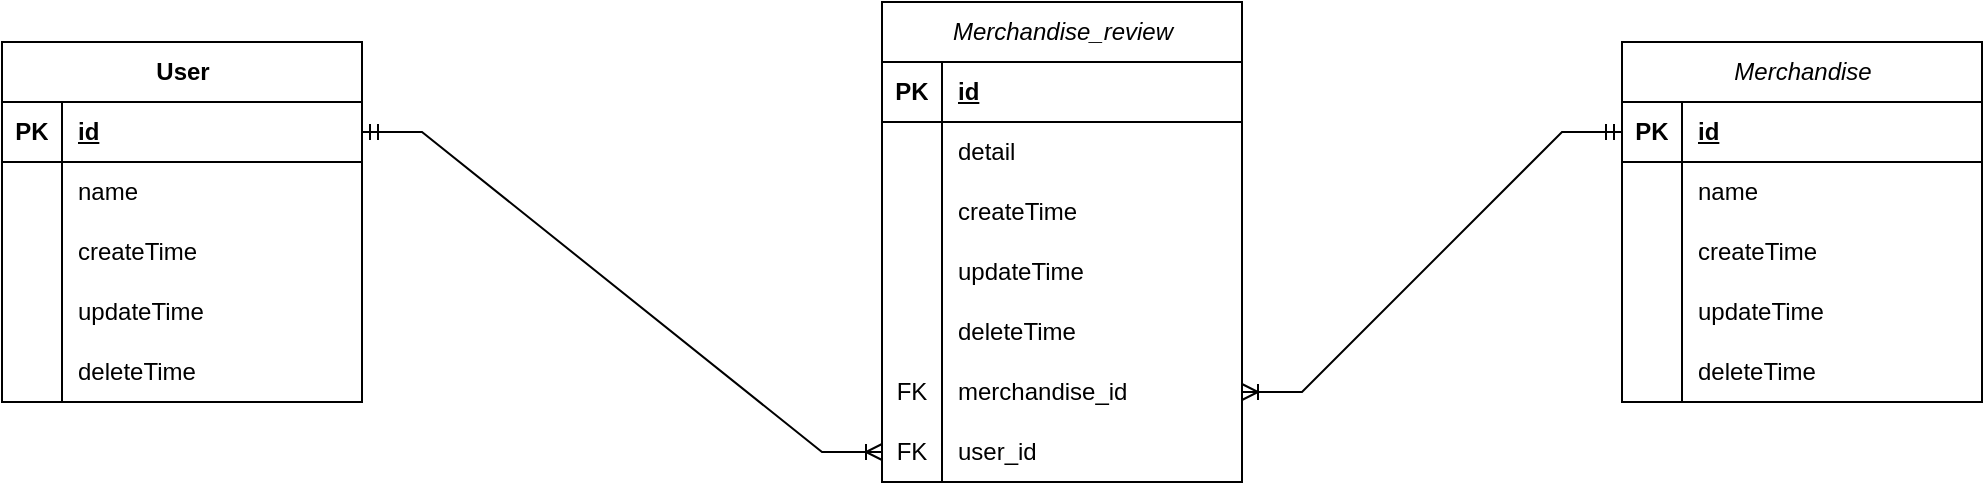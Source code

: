 <mxfile version="24.3.1" type="github">
  <diagram id="C5RBs43oDa-KdzZeNtuy" name="Page-1">
    <mxGraphModel dx="2261" dy="746" grid="1" gridSize="10" guides="1" tooltips="1" connect="1" arrows="1" fold="1" page="1" pageScale="1" pageWidth="827" pageHeight="1169" math="0" shadow="0">
      <root>
        <mxCell id="WIyWlLk6GJQsqaUBKTNV-0" />
        <mxCell id="WIyWlLk6GJQsqaUBKTNV-1" parent="WIyWlLk6GJQsqaUBKTNV-0" />
        <mxCell id="OuqVFyGxGTYDnqcFk8EL-24" value="User" style="shape=table;startSize=30;container=1;collapsible=1;childLayout=tableLayout;fixedRows=1;rowLines=0;fontStyle=1;align=center;resizeLast=1;html=1;labelBackgroundColor=none;" vertex="1" parent="WIyWlLk6GJQsqaUBKTNV-1">
          <mxGeometry x="-80" y="190" width="180" height="180" as="geometry" />
        </mxCell>
        <mxCell id="OuqVFyGxGTYDnqcFk8EL-25" value="" style="shape=tableRow;horizontal=0;startSize=0;swimlaneHead=0;swimlaneBody=0;fillColor=none;collapsible=0;dropTarget=0;points=[[0,0.5],[1,0.5]];portConstraint=eastwest;top=0;left=0;right=0;bottom=1;" vertex="1" parent="OuqVFyGxGTYDnqcFk8EL-24">
          <mxGeometry y="30" width="180" height="30" as="geometry" />
        </mxCell>
        <mxCell id="OuqVFyGxGTYDnqcFk8EL-26" value="PK" style="shape=partialRectangle;connectable=0;fillColor=none;top=0;left=0;bottom=0;right=0;fontStyle=1;overflow=hidden;whiteSpace=wrap;html=1;" vertex="1" parent="OuqVFyGxGTYDnqcFk8EL-25">
          <mxGeometry width="30" height="30" as="geometry">
            <mxRectangle width="30" height="30" as="alternateBounds" />
          </mxGeometry>
        </mxCell>
        <mxCell id="OuqVFyGxGTYDnqcFk8EL-27" value="id" style="shape=partialRectangle;connectable=0;fillColor=none;top=0;left=0;bottom=0;right=0;align=left;spacingLeft=6;fontStyle=5;overflow=hidden;whiteSpace=wrap;html=1;" vertex="1" parent="OuqVFyGxGTYDnqcFk8EL-25">
          <mxGeometry x="30" width="150" height="30" as="geometry">
            <mxRectangle width="150" height="30" as="alternateBounds" />
          </mxGeometry>
        </mxCell>
        <mxCell id="OuqVFyGxGTYDnqcFk8EL-28" value="" style="shape=tableRow;horizontal=0;startSize=0;swimlaneHead=0;swimlaneBody=0;fillColor=none;collapsible=0;dropTarget=0;points=[[0,0.5],[1,0.5]];portConstraint=eastwest;top=0;left=0;right=0;bottom=0;" vertex="1" parent="OuqVFyGxGTYDnqcFk8EL-24">
          <mxGeometry y="60" width="180" height="30" as="geometry" />
        </mxCell>
        <mxCell id="OuqVFyGxGTYDnqcFk8EL-29" value="" style="shape=partialRectangle;connectable=0;fillColor=none;top=0;left=0;bottom=0;right=0;editable=1;overflow=hidden;whiteSpace=wrap;html=1;" vertex="1" parent="OuqVFyGxGTYDnqcFk8EL-28">
          <mxGeometry width="30" height="30" as="geometry">
            <mxRectangle width="30" height="30" as="alternateBounds" />
          </mxGeometry>
        </mxCell>
        <mxCell id="OuqVFyGxGTYDnqcFk8EL-30" value="name" style="shape=partialRectangle;connectable=0;fillColor=none;top=0;left=0;bottom=0;right=0;align=left;spacingLeft=6;overflow=hidden;whiteSpace=wrap;html=1;" vertex="1" parent="OuqVFyGxGTYDnqcFk8EL-28">
          <mxGeometry x="30" width="150" height="30" as="geometry">
            <mxRectangle width="150" height="30" as="alternateBounds" />
          </mxGeometry>
        </mxCell>
        <mxCell id="OuqVFyGxGTYDnqcFk8EL-31" value="" style="shape=tableRow;horizontal=0;startSize=0;swimlaneHead=0;swimlaneBody=0;fillColor=none;collapsible=0;dropTarget=0;points=[[0,0.5],[1,0.5]];portConstraint=eastwest;top=0;left=0;right=0;bottom=0;" vertex="1" parent="OuqVFyGxGTYDnqcFk8EL-24">
          <mxGeometry y="90" width="180" height="30" as="geometry" />
        </mxCell>
        <mxCell id="OuqVFyGxGTYDnqcFk8EL-32" value="" style="shape=partialRectangle;connectable=0;fillColor=none;top=0;left=0;bottom=0;right=0;editable=1;overflow=hidden;whiteSpace=wrap;html=1;" vertex="1" parent="OuqVFyGxGTYDnqcFk8EL-31">
          <mxGeometry width="30" height="30" as="geometry">
            <mxRectangle width="30" height="30" as="alternateBounds" />
          </mxGeometry>
        </mxCell>
        <mxCell id="OuqVFyGxGTYDnqcFk8EL-33" value="createTime" style="shape=partialRectangle;connectable=0;fillColor=none;top=0;left=0;bottom=0;right=0;align=left;spacingLeft=6;overflow=hidden;whiteSpace=wrap;html=1;" vertex="1" parent="OuqVFyGxGTYDnqcFk8EL-31">
          <mxGeometry x="30" width="150" height="30" as="geometry">
            <mxRectangle width="150" height="30" as="alternateBounds" />
          </mxGeometry>
        </mxCell>
        <mxCell id="OuqVFyGxGTYDnqcFk8EL-34" value="" style="shape=tableRow;horizontal=0;startSize=0;swimlaneHead=0;swimlaneBody=0;fillColor=none;collapsible=0;dropTarget=0;points=[[0,0.5],[1,0.5]];portConstraint=eastwest;top=0;left=0;right=0;bottom=0;" vertex="1" parent="OuqVFyGxGTYDnqcFk8EL-24">
          <mxGeometry y="120" width="180" height="30" as="geometry" />
        </mxCell>
        <mxCell id="OuqVFyGxGTYDnqcFk8EL-35" value="" style="shape=partialRectangle;connectable=0;fillColor=none;top=0;left=0;bottom=0;right=0;editable=1;overflow=hidden;whiteSpace=wrap;html=1;" vertex="1" parent="OuqVFyGxGTYDnqcFk8EL-34">
          <mxGeometry width="30" height="30" as="geometry">
            <mxRectangle width="30" height="30" as="alternateBounds" />
          </mxGeometry>
        </mxCell>
        <mxCell id="OuqVFyGxGTYDnqcFk8EL-36" value="&lt;span style=&quot;text-wrap: nowrap;&quot;&gt;updateTime&lt;/span&gt;" style="shape=partialRectangle;connectable=0;fillColor=none;top=0;left=0;bottom=0;right=0;align=left;spacingLeft=6;overflow=hidden;whiteSpace=wrap;html=1;" vertex="1" parent="OuqVFyGxGTYDnqcFk8EL-34">
          <mxGeometry x="30" width="150" height="30" as="geometry">
            <mxRectangle width="150" height="30" as="alternateBounds" />
          </mxGeometry>
        </mxCell>
        <mxCell id="OuqVFyGxGTYDnqcFk8EL-37" value="" style="shape=tableRow;horizontal=0;startSize=0;swimlaneHead=0;swimlaneBody=0;fillColor=none;collapsible=0;dropTarget=0;points=[[0,0.5],[1,0.5]];portConstraint=eastwest;top=0;left=0;right=0;bottom=0;" vertex="1" parent="OuqVFyGxGTYDnqcFk8EL-24">
          <mxGeometry y="150" width="180" height="30" as="geometry" />
        </mxCell>
        <mxCell id="OuqVFyGxGTYDnqcFk8EL-38" value="" style="shape=partialRectangle;connectable=0;fillColor=none;top=0;left=0;bottom=0;right=0;editable=1;overflow=hidden;whiteSpace=wrap;html=1;" vertex="1" parent="OuqVFyGxGTYDnqcFk8EL-37">
          <mxGeometry width="30" height="30" as="geometry">
            <mxRectangle width="30" height="30" as="alternateBounds" />
          </mxGeometry>
        </mxCell>
        <mxCell id="OuqVFyGxGTYDnqcFk8EL-39" value="&lt;span style=&quot;text-wrap: nowrap;&quot;&gt;deleteTime&lt;/span&gt;" style="shape=partialRectangle;connectable=0;fillColor=none;top=0;left=0;bottom=0;right=0;align=left;spacingLeft=6;overflow=hidden;whiteSpace=wrap;html=1;" vertex="1" parent="OuqVFyGxGTYDnqcFk8EL-37">
          <mxGeometry x="30" width="150" height="30" as="geometry">
            <mxRectangle width="150" height="30" as="alternateBounds" />
          </mxGeometry>
        </mxCell>
        <mxCell id="OuqVFyGxGTYDnqcFk8EL-40" value="&lt;span style=&quot;font-style: italic; font-weight: 400;&quot;&gt;Merchandise&lt;/span&gt;" style="shape=table;startSize=30;container=1;collapsible=1;childLayout=tableLayout;fixedRows=1;rowLines=0;fontStyle=1;align=center;resizeLast=1;html=1;labelBackgroundColor=none;" vertex="1" parent="WIyWlLk6GJQsqaUBKTNV-1">
          <mxGeometry x="730" y="190" width="180" height="180" as="geometry" />
        </mxCell>
        <mxCell id="OuqVFyGxGTYDnqcFk8EL-41" value="" style="shape=tableRow;horizontal=0;startSize=0;swimlaneHead=0;swimlaneBody=0;fillColor=none;collapsible=0;dropTarget=0;points=[[0,0.5],[1,0.5]];portConstraint=eastwest;top=0;left=0;right=0;bottom=1;" vertex="1" parent="OuqVFyGxGTYDnqcFk8EL-40">
          <mxGeometry y="30" width="180" height="30" as="geometry" />
        </mxCell>
        <mxCell id="OuqVFyGxGTYDnqcFk8EL-42" value="PK" style="shape=partialRectangle;connectable=0;fillColor=none;top=0;left=0;bottom=0;right=0;fontStyle=1;overflow=hidden;whiteSpace=wrap;html=1;" vertex="1" parent="OuqVFyGxGTYDnqcFk8EL-41">
          <mxGeometry width="30" height="30" as="geometry">
            <mxRectangle width="30" height="30" as="alternateBounds" />
          </mxGeometry>
        </mxCell>
        <mxCell id="OuqVFyGxGTYDnqcFk8EL-43" value="id" style="shape=partialRectangle;connectable=0;fillColor=none;top=0;left=0;bottom=0;right=0;align=left;spacingLeft=6;fontStyle=5;overflow=hidden;whiteSpace=wrap;html=1;" vertex="1" parent="OuqVFyGxGTYDnqcFk8EL-41">
          <mxGeometry x="30" width="150" height="30" as="geometry">
            <mxRectangle width="150" height="30" as="alternateBounds" />
          </mxGeometry>
        </mxCell>
        <mxCell id="OuqVFyGxGTYDnqcFk8EL-44" value="" style="shape=tableRow;horizontal=0;startSize=0;swimlaneHead=0;swimlaneBody=0;fillColor=none;collapsible=0;dropTarget=0;points=[[0,0.5],[1,0.5]];portConstraint=eastwest;top=0;left=0;right=0;bottom=0;" vertex="1" parent="OuqVFyGxGTYDnqcFk8EL-40">
          <mxGeometry y="60" width="180" height="30" as="geometry" />
        </mxCell>
        <mxCell id="OuqVFyGxGTYDnqcFk8EL-45" value="" style="shape=partialRectangle;connectable=0;fillColor=none;top=0;left=0;bottom=0;right=0;editable=1;overflow=hidden;whiteSpace=wrap;html=1;" vertex="1" parent="OuqVFyGxGTYDnqcFk8EL-44">
          <mxGeometry width="30" height="30" as="geometry">
            <mxRectangle width="30" height="30" as="alternateBounds" />
          </mxGeometry>
        </mxCell>
        <mxCell id="OuqVFyGxGTYDnqcFk8EL-46" value="name" style="shape=partialRectangle;connectable=0;fillColor=none;top=0;left=0;bottom=0;right=0;align=left;spacingLeft=6;overflow=hidden;whiteSpace=wrap;html=1;" vertex="1" parent="OuqVFyGxGTYDnqcFk8EL-44">
          <mxGeometry x="30" width="150" height="30" as="geometry">
            <mxRectangle width="150" height="30" as="alternateBounds" />
          </mxGeometry>
        </mxCell>
        <mxCell id="OuqVFyGxGTYDnqcFk8EL-47" value="" style="shape=tableRow;horizontal=0;startSize=0;swimlaneHead=0;swimlaneBody=0;fillColor=none;collapsible=0;dropTarget=0;points=[[0,0.5],[1,0.5]];portConstraint=eastwest;top=0;left=0;right=0;bottom=0;" vertex="1" parent="OuqVFyGxGTYDnqcFk8EL-40">
          <mxGeometry y="90" width="180" height="30" as="geometry" />
        </mxCell>
        <mxCell id="OuqVFyGxGTYDnqcFk8EL-48" value="" style="shape=partialRectangle;connectable=0;fillColor=none;top=0;left=0;bottom=0;right=0;editable=1;overflow=hidden;whiteSpace=wrap;html=1;" vertex="1" parent="OuqVFyGxGTYDnqcFk8EL-47">
          <mxGeometry width="30" height="30" as="geometry">
            <mxRectangle width="30" height="30" as="alternateBounds" />
          </mxGeometry>
        </mxCell>
        <mxCell id="OuqVFyGxGTYDnqcFk8EL-49" value="createTime" style="shape=partialRectangle;connectable=0;fillColor=none;top=0;left=0;bottom=0;right=0;align=left;spacingLeft=6;overflow=hidden;whiteSpace=wrap;html=1;" vertex="1" parent="OuqVFyGxGTYDnqcFk8EL-47">
          <mxGeometry x="30" width="150" height="30" as="geometry">
            <mxRectangle width="150" height="30" as="alternateBounds" />
          </mxGeometry>
        </mxCell>
        <mxCell id="OuqVFyGxGTYDnqcFk8EL-50" value="" style="shape=tableRow;horizontal=0;startSize=0;swimlaneHead=0;swimlaneBody=0;fillColor=none;collapsible=0;dropTarget=0;points=[[0,0.5],[1,0.5]];portConstraint=eastwest;top=0;left=0;right=0;bottom=0;" vertex="1" parent="OuqVFyGxGTYDnqcFk8EL-40">
          <mxGeometry y="120" width="180" height="30" as="geometry" />
        </mxCell>
        <mxCell id="OuqVFyGxGTYDnqcFk8EL-51" value="" style="shape=partialRectangle;connectable=0;fillColor=none;top=0;left=0;bottom=0;right=0;editable=1;overflow=hidden;whiteSpace=wrap;html=1;" vertex="1" parent="OuqVFyGxGTYDnqcFk8EL-50">
          <mxGeometry width="30" height="30" as="geometry">
            <mxRectangle width="30" height="30" as="alternateBounds" />
          </mxGeometry>
        </mxCell>
        <mxCell id="OuqVFyGxGTYDnqcFk8EL-52" value="&lt;span style=&quot;text-wrap: nowrap;&quot;&gt;updateTime&lt;/span&gt;" style="shape=partialRectangle;connectable=0;fillColor=none;top=0;left=0;bottom=0;right=0;align=left;spacingLeft=6;overflow=hidden;whiteSpace=wrap;html=1;" vertex="1" parent="OuqVFyGxGTYDnqcFk8EL-50">
          <mxGeometry x="30" width="150" height="30" as="geometry">
            <mxRectangle width="150" height="30" as="alternateBounds" />
          </mxGeometry>
        </mxCell>
        <mxCell id="OuqVFyGxGTYDnqcFk8EL-53" value="" style="shape=tableRow;horizontal=0;startSize=0;swimlaneHead=0;swimlaneBody=0;fillColor=none;collapsible=0;dropTarget=0;points=[[0,0.5],[1,0.5]];portConstraint=eastwest;top=0;left=0;right=0;bottom=0;" vertex="1" parent="OuqVFyGxGTYDnqcFk8EL-40">
          <mxGeometry y="150" width="180" height="30" as="geometry" />
        </mxCell>
        <mxCell id="OuqVFyGxGTYDnqcFk8EL-54" value="" style="shape=partialRectangle;connectable=0;fillColor=none;top=0;left=0;bottom=0;right=0;editable=1;overflow=hidden;whiteSpace=wrap;html=1;" vertex="1" parent="OuqVFyGxGTYDnqcFk8EL-53">
          <mxGeometry width="30" height="30" as="geometry">
            <mxRectangle width="30" height="30" as="alternateBounds" />
          </mxGeometry>
        </mxCell>
        <mxCell id="OuqVFyGxGTYDnqcFk8EL-55" value="&lt;span style=&quot;text-wrap: nowrap;&quot;&gt;deleteTime&lt;/span&gt;" style="shape=partialRectangle;connectable=0;fillColor=none;top=0;left=0;bottom=0;right=0;align=left;spacingLeft=6;overflow=hidden;whiteSpace=wrap;html=1;" vertex="1" parent="OuqVFyGxGTYDnqcFk8EL-53">
          <mxGeometry x="30" width="150" height="30" as="geometry">
            <mxRectangle width="150" height="30" as="alternateBounds" />
          </mxGeometry>
        </mxCell>
        <mxCell id="OuqVFyGxGTYDnqcFk8EL-56" value="&lt;span style=&quot;font-style: italic; font-weight: 400;&quot;&gt;Merchandise_review&lt;/span&gt;" style="shape=table;startSize=30;container=1;collapsible=1;childLayout=tableLayout;fixedRows=1;rowLines=0;fontStyle=1;align=center;resizeLast=1;html=1;labelBackgroundColor=none;" vertex="1" parent="WIyWlLk6GJQsqaUBKTNV-1">
          <mxGeometry x="360" y="170" width="180" height="240" as="geometry" />
        </mxCell>
        <mxCell id="OuqVFyGxGTYDnqcFk8EL-57" value="" style="shape=tableRow;horizontal=0;startSize=0;swimlaneHead=0;swimlaneBody=0;fillColor=none;collapsible=0;dropTarget=0;points=[[0,0.5],[1,0.5]];portConstraint=eastwest;top=0;left=0;right=0;bottom=1;" vertex="1" parent="OuqVFyGxGTYDnqcFk8EL-56">
          <mxGeometry y="30" width="180" height="30" as="geometry" />
        </mxCell>
        <mxCell id="OuqVFyGxGTYDnqcFk8EL-58" value="PK" style="shape=partialRectangle;connectable=0;fillColor=none;top=0;left=0;bottom=0;right=0;fontStyle=1;overflow=hidden;whiteSpace=wrap;html=1;" vertex="1" parent="OuqVFyGxGTYDnqcFk8EL-57">
          <mxGeometry width="30" height="30" as="geometry">
            <mxRectangle width="30" height="30" as="alternateBounds" />
          </mxGeometry>
        </mxCell>
        <mxCell id="OuqVFyGxGTYDnqcFk8EL-59" value="id" style="shape=partialRectangle;connectable=0;fillColor=none;top=0;left=0;bottom=0;right=0;align=left;spacingLeft=6;fontStyle=5;overflow=hidden;whiteSpace=wrap;html=1;" vertex="1" parent="OuqVFyGxGTYDnqcFk8EL-57">
          <mxGeometry x="30" width="150" height="30" as="geometry">
            <mxRectangle width="150" height="30" as="alternateBounds" />
          </mxGeometry>
        </mxCell>
        <mxCell id="OuqVFyGxGTYDnqcFk8EL-60" value="" style="shape=tableRow;horizontal=0;startSize=0;swimlaneHead=0;swimlaneBody=0;fillColor=none;collapsible=0;dropTarget=0;points=[[0,0.5],[1,0.5]];portConstraint=eastwest;top=0;left=0;right=0;bottom=0;" vertex="1" parent="OuqVFyGxGTYDnqcFk8EL-56">
          <mxGeometry y="60" width="180" height="30" as="geometry" />
        </mxCell>
        <mxCell id="OuqVFyGxGTYDnqcFk8EL-61" value="" style="shape=partialRectangle;connectable=0;fillColor=none;top=0;left=0;bottom=0;right=0;editable=1;overflow=hidden;whiteSpace=wrap;html=1;" vertex="1" parent="OuqVFyGxGTYDnqcFk8EL-60">
          <mxGeometry width="30" height="30" as="geometry">
            <mxRectangle width="30" height="30" as="alternateBounds" />
          </mxGeometry>
        </mxCell>
        <mxCell id="OuqVFyGxGTYDnqcFk8EL-62" value="detail" style="shape=partialRectangle;connectable=0;fillColor=none;top=0;left=0;bottom=0;right=0;align=left;spacingLeft=6;overflow=hidden;whiteSpace=wrap;html=1;" vertex="1" parent="OuqVFyGxGTYDnqcFk8EL-60">
          <mxGeometry x="30" width="150" height="30" as="geometry">
            <mxRectangle width="150" height="30" as="alternateBounds" />
          </mxGeometry>
        </mxCell>
        <mxCell id="OuqVFyGxGTYDnqcFk8EL-63" value="" style="shape=tableRow;horizontal=0;startSize=0;swimlaneHead=0;swimlaneBody=0;fillColor=none;collapsible=0;dropTarget=0;points=[[0,0.5],[1,0.5]];portConstraint=eastwest;top=0;left=0;right=0;bottom=0;" vertex="1" parent="OuqVFyGxGTYDnqcFk8EL-56">
          <mxGeometry y="90" width="180" height="30" as="geometry" />
        </mxCell>
        <mxCell id="OuqVFyGxGTYDnqcFk8EL-64" value="" style="shape=partialRectangle;connectable=0;fillColor=none;top=0;left=0;bottom=0;right=0;editable=1;overflow=hidden;whiteSpace=wrap;html=1;" vertex="1" parent="OuqVFyGxGTYDnqcFk8EL-63">
          <mxGeometry width="30" height="30" as="geometry">
            <mxRectangle width="30" height="30" as="alternateBounds" />
          </mxGeometry>
        </mxCell>
        <mxCell id="OuqVFyGxGTYDnqcFk8EL-65" value="createTime" style="shape=partialRectangle;connectable=0;fillColor=none;top=0;left=0;bottom=0;right=0;align=left;spacingLeft=6;overflow=hidden;whiteSpace=wrap;html=1;" vertex="1" parent="OuqVFyGxGTYDnqcFk8EL-63">
          <mxGeometry x="30" width="150" height="30" as="geometry">
            <mxRectangle width="150" height="30" as="alternateBounds" />
          </mxGeometry>
        </mxCell>
        <mxCell id="OuqVFyGxGTYDnqcFk8EL-66" value="" style="shape=tableRow;horizontal=0;startSize=0;swimlaneHead=0;swimlaneBody=0;fillColor=none;collapsible=0;dropTarget=0;points=[[0,0.5],[1,0.5]];portConstraint=eastwest;top=0;left=0;right=0;bottom=0;" vertex="1" parent="OuqVFyGxGTYDnqcFk8EL-56">
          <mxGeometry y="120" width="180" height="30" as="geometry" />
        </mxCell>
        <mxCell id="OuqVFyGxGTYDnqcFk8EL-67" value="" style="shape=partialRectangle;connectable=0;fillColor=none;top=0;left=0;bottom=0;right=0;editable=1;overflow=hidden;whiteSpace=wrap;html=1;" vertex="1" parent="OuqVFyGxGTYDnqcFk8EL-66">
          <mxGeometry width="30" height="30" as="geometry">
            <mxRectangle width="30" height="30" as="alternateBounds" />
          </mxGeometry>
        </mxCell>
        <mxCell id="OuqVFyGxGTYDnqcFk8EL-68" value="&lt;span style=&quot;text-wrap: nowrap;&quot;&gt;updateTime&lt;/span&gt;" style="shape=partialRectangle;connectable=0;fillColor=none;top=0;left=0;bottom=0;right=0;align=left;spacingLeft=6;overflow=hidden;whiteSpace=wrap;html=1;" vertex="1" parent="OuqVFyGxGTYDnqcFk8EL-66">
          <mxGeometry x="30" width="150" height="30" as="geometry">
            <mxRectangle width="150" height="30" as="alternateBounds" />
          </mxGeometry>
        </mxCell>
        <mxCell id="OuqVFyGxGTYDnqcFk8EL-69" value="" style="shape=tableRow;horizontal=0;startSize=0;swimlaneHead=0;swimlaneBody=0;fillColor=none;collapsible=0;dropTarget=0;points=[[0,0.5],[1,0.5]];portConstraint=eastwest;top=0;left=0;right=0;bottom=0;" vertex="1" parent="OuqVFyGxGTYDnqcFk8EL-56">
          <mxGeometry y="150" width="180" height="30" as="geometry" />
        </mxCell>
        <mxCell id="OuqVFyGxGTYDnqcFk8EL-70" value="" style="shape=partialRectangle;connectable=0;fillColor=none;top=0;left=0;bottom=0;right=0;editable=1;overflow=hidden;whiteSpace=wrap;html=1;" vertex="1" parent="OuqVFyGxGTYDnqcFk8EL-69">
          <mxGeometry width="30" height="30" as="geometry">
            <mxRectangle width="30" height="30" as="alternateBounds" />
          </mxGeometry>
        </mxCell>
        <mxCell id="OuqVFyGxGTYDnqcFk8EL-71" value="&lt;span style=&quot;text-wrap: nowrap;&quot;&gt;deleteTime&lt;/span&gt;" style="shape=partialRectangle;connectable=0;fillColor=none;top=0;left=0;bottom=0;right=0;align=left;spacingLeft=6;overflow=hidden;whiteSpace=wrap;html=1;" vertex="1" parent="OuqVFyGxGTYDnqcFk8EL-69">
          <mxGeometry x="30" width="150" height="30" as="geometry">
            <mxRectangle width="150" height="30" as="alternateBounds" />
          </mxGeometry>
        </mxCell>
        <mxCell id="OuqVFyGxGTYDnqcFk8EL-72" value="" style="shape=tableRow;horizontal=0;startSize=0;swimlaneHead=0;swimlaneBody=0;fillColor=none;collapsible=0;dropTarget=0;points=[[0,0.5],[1,0.5]];portConstraint=eastwest;top=0;left=0;right=0;bottom=0;" vertex="1" parent="OuqVFyGxGTYDnqcFk8EL-56">
          <mxGeometry y="180" width="180" height="30" as="geometry" />
        </mxCell>
        <mxCell id="OuqVFyGxGTYDnqcFk8EL-73" value="FK" style="shape=partialRectangle;connectable=0;fillColor=none;top=0;left=0;bottom=0;right=0;editable=1;overflow=hidden;whiteSpace=wrap;html=1;verticalAlign=middle;" vertex="1" parent="OuqVFyGxGTYDnqcFk8EL-72">
          <mxGeometry width="30" height="30" as="geometry">
            <mxRectangle width="30" height="30" as="alternateBounds" />
          </mxGeometry>
        </mxCell>
        <mxCell id="OuqVFyGxGTYDnqcFk8EL-74" value="&lt;span style=&quot;text-wrap: nowrap;&quot;&gt;merchandise_id&lt;/span&gt;" style="shape=partialRectangle;connectable=0;fillColor=none;top=0;left=0;bottom=0;right=0;align=left;spacingLeft=6;overflow=hidden;whiteSpace=wrap;html=1;" vertex="1" parent="OuqVFyGxGTYDnqcFk8EL-72">
          <mxGeometry x="30" width="150" height="30" as="geometry">
            <mxRectangle width="150" height="30" as="alternateBounds" />
          </mxGeometry>
        </mxCell>
        <mxCell id="OuqVFyGxGTYDnqcFk8EL-75" value="" style="shape=tableRow;horizontal=0;startSize=0;swimlaneHead=0;swimlaneBody=0;fillColor=none;collapsible=0;dropTarget=0;points=[[0,0.5],[1,0.5]];portConstraint=eastwest;top=0;left=0;right=0;bottom=0;" vertex="1" parent="OuqVFyGxGTYDnqcFk8EL-56">
          <mxGeometry y="210" width="180" height="30" as="geometry" />
        </mxCell>
        <mxCell id="OuqVFyGxGTYDnqcFk8EL-76" value="FK" style="shape=partialRectangle;connectable=0;fillColor=none;top=0;left=0;bottom=0;right=0;editable=1;overflow=hidden;whiteSpace=wrap;html=1;" vertex="1" parent="OuqVFyGxGTYDnqcFk8EL-75">
          <mxGeometry width="30" height="30" as="geometry">
            <mxRectangle width="30" height="30" as="alternateBounds" />
          </mxGeometry>
        </mxCell>
        <mxCell id="OuqVFyGxGTYDnqcFk8EL-77" value="&lt;span style=&quot;text-wrap: nowrap;&quot;&gt;user_id&lt;/span&gt;" style="shape=partialRectangle;connectable=0;fillColor=none;top=0;left=0;bottom=0;right=0;align=left;spacingLeft=6;overflow=hidden;whiteSpace=wrap;html=1;" vertex="1" parent="OuqVFyGxGTYDnqcFk8EL-75">
          <mxGeometry x="30" width="150" height="30" as="geometry">
            <mxRectangle width="150" height="30" as="alternateBounds" />
          </mxGeometry>
        </mxCell>
        <mxCell id="OuqVFyGxGTYDnqcFk8EL-78" value="" style="edgeStyle=entityRelationEdgeStyle;fontSize=12;html=1;endArrow=ERoneToMany;rounded=0;startArrow=ERmandOne;startFill=0;" edge="1" parent="WIyWlLk6GJQsqaUBKTNV-1" source="OuqVFyGxGTYDnqcFk8EL-25" target="OuqVFyGxGTYDnqcFk8EL-75">
          <mxGeometry width="100" height="100" relative="1" as="geometry">
            <mxPoint x="220" y="310" as="sourcePoint" />
            <mxPoint x="320" y="210" as="targetPoint" />
          </mxGeometry>
        </mxCell>
        <mxCell id="OuqVFyGxGTYDnqcFk8EL-79" value="" style="edgeStyle=entityRelationEdgeStyle;fontSize=12;html=1;endArrow=ERmandOne;rounded=0;startArrow=ERoneToMany;startFill=0;endFill=0;" edge="1" parent="WIyWlLk6GJQsqaUBKTNV-1" source="OuqVFyGxGTYDnqcFk8EL-72" target="OuqVFyGxGTYDnqcFk8EL-41">
          <mxGeometry width="100" height="100" relative="1" as="geometry">
            <mxPoint x="590" y="410" as="sourcePoint" />
            <mxPoint x="730" y="570" as="targetPoint" />
          </mxGeometry>
        </mxCell>
      </root>
    </mxGraphModel>
  </diagram>
</mxfile>
